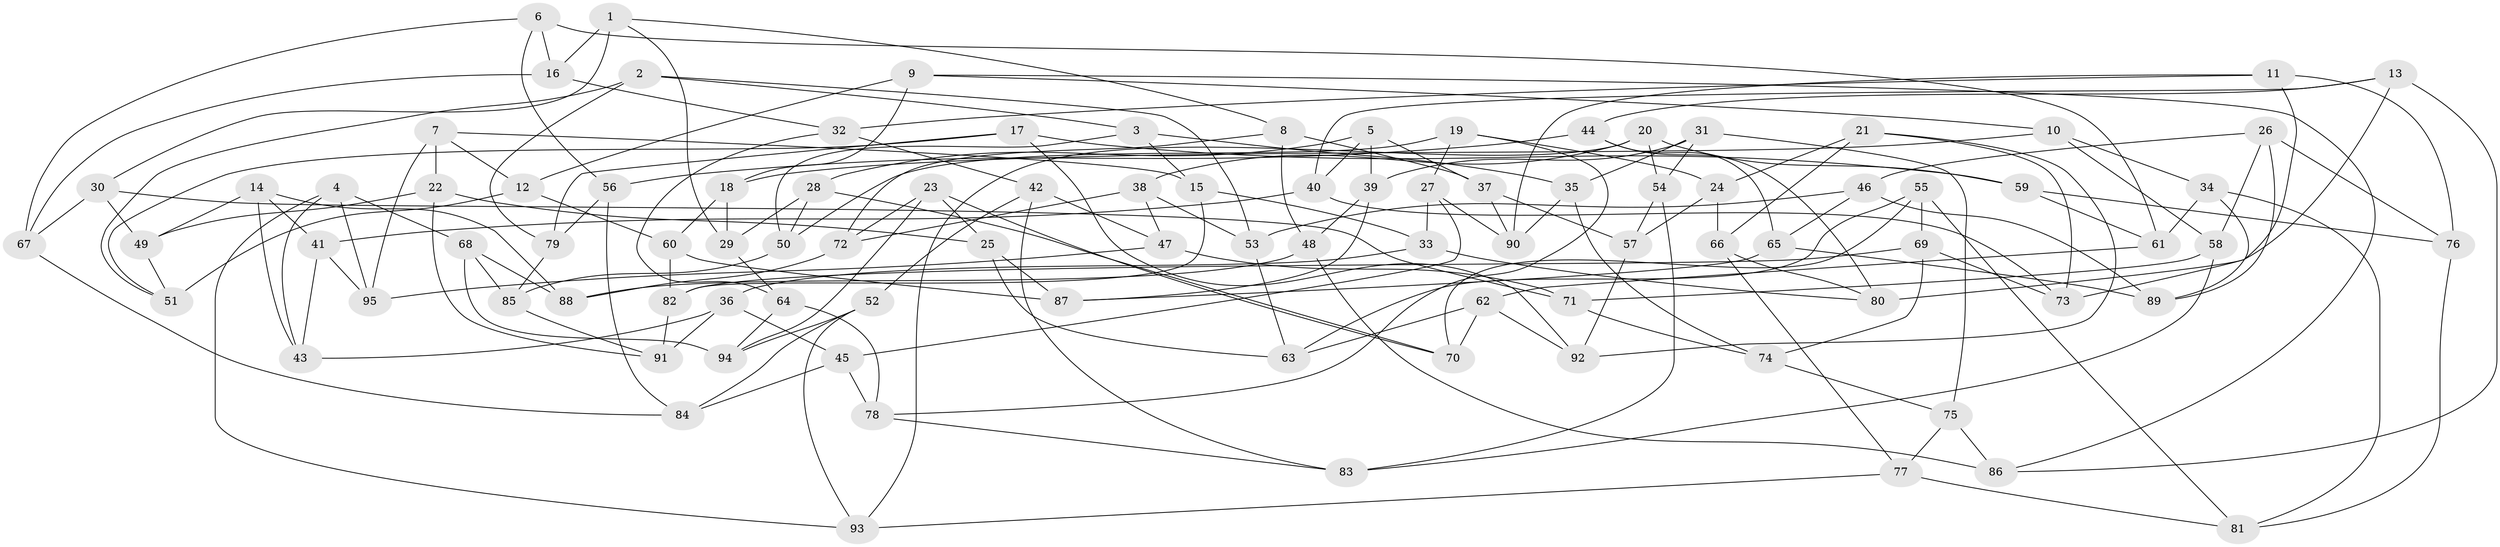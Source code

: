 // coarse degree distribution, {9: 0.06896551724137931, 6: 0.20689655172413793, 5: 0.1724137931034483, 7: 0.27586206896551724, 8: 0.1724137931034483, 4: 0.034482758620689655, 3: 0.034482758620689655, 10: 0.034482758620689655}
// Generated by graph-tools (version 1.1) at 2025/38/03/04/25 23:38:07]
// undirected, 95 vertices, 190 edges
graph export_dot {
  node [color=gray90,style=filled];
  1;
  2;
  3;
  4;
  5;
  6;
  7;
  8;
  9;
  10;
  11;
  12;
  13;
  14;
  15;
  16;
  17;
  18;
  19;
  20;
  21;
  22;
  23;
  24;
  25;
  26;
  27;
  28;
  29;
  30;
  31;
  32;
  33;
  34;
  35;
  36;
  37;
  38;
  39;
  40;
  41;
  42;
  43;
  44;
  45;
  46;
  47;
  48;
  49;
  50;
  51;
  52;
  53;
  54;
  55;
  56;
  57;
  58;
  59;
  60;
  61;
  62;
  63;
  64;
  65;
  66;
  67;
  68;
  69;
  70;
  71;
  72;
  73;
  74;
  75;
  76;
  77;
  78;
  79;
  80;
  81;
  82;
  83;
  84;
  85;
  86;
  87;
  88;
  89;
  90;
  91;
  92;
  93;
  94;
  95;
  1 -- 29;
  1 -- 16;
  1 -- 30;
  1 -- 8;
  2 -- 53;
  2 -- 79;
  2 -- 51;
  2 -- 3;
  3 -- 15;
  3 -- 50;
  3 -- 35;
  4 -- 43;
  4 -- 68;
  4 -- 93;
  4 -- 95;
  5 -- 39;
  5 -- 37;
  5 -- 28;
  5 -- 40;
  6 -- 56;
  6 -- 67;
  6 -- 16;
  6 -- 61;
  7 -- 95;
  7 -- 15;
  7 -- 22;
  7 -- 12;
  8 -- 37;
  8 -- 72;
  8 -- 48;
  9 -- 18;
  9 -- 12;
  9 -- 10;
  9 -- 86;
  10 -- 58;
  10 -- 34;
  10 -- 18;
  11 -- 76;
  11 -- 90;
  11 -- 32;
  11 -- 73;
  12 -- 60;
  12 -- 51;
  13 -- 40;
  13 -- 80;
  13 -- 44;
  13 -- 86;
  14 -- 43;
  14 -- 49;
  14 -- 88;
  14 -- 41;
  15 -- 33;
  15 -- 82;
  16 -- 32;
  16 -- 67;
  17 -- 59;
  17 -- 51;
  17 -- 79;
  17 -- 92;
  18 -- 29;
  18 -- 60;
  19 -- 24;
  19 -- 27;
  19 -- 78;
  19 -- 50;
  20 -- 93;
  20 -- 38;
  20 -- 59;
  20 -- 54;
  21 -- 66;
  21 -- 24;
  21 -- 73;
  21 -- 92;
  22 -- 91;
  22 -- 25;
  22 -- 49;
  23 -- 94;
  23 -- 72;
  23 -- 25;
  23 -- 70;
  24 -- 57;
  24 -- 66;
  25 -- 87;
  25 -- 63;
  26 -- 46;
  26 -- 76;
  26 -- 89;
  26 -- 58;
  27 -- 90;
  27 -- 33;
  27 -- 45;
  28 -- 70;
  28 -- 50;
  28 -- 29;
  29 -- 64;
  30 -- 49;
  30 -- 67;
  30 -- 71;
  31 -- 35;
  31 -- 75;
  31 -- 39;
  31 -- 54;
  32 -- 42;
  32 -- 64;
  33 -- 80;
  33 -- 36;
  34 -- 61;
  34 -- 81;
  34 -- 89;
  35 -- 74;
  35 -- 90;
  36 -- 45;
  36 -- 43;
  36 -- 91;
  37 -- 90;
  37 -- 57;
  38 -- 72;
  38 -- 53;
  38 -- 47;
  39 -- 87;
  39 -- 48;
  40 -- 41;
  40 -- 73;
  41 -- 95;
  41 -- 43;
  42 -- 47;
  42 -- 83;
  42 -- 52;
  44 -- 80;
  44 -- 65;
  44 -- 56;
  45 -- 78;
  45 -- 84;
  46 -- 53;
  46 -- 89;
  46 -- 65;
  47 -- 71;
  47 -- 95;
  48 -- 86;
  48 -- 88;
  49 -- 51;
  50 -- 85;
  52 -- 94;
  52 -- 84;
  52 -- 93;
  53 -- 63;
  54 -- 57;
  54 -- 83;
  55 -- 81;
  55 -- 63;
  55 -- 70;
  55 -- 69;
  56 -- 79;
  56 -- 84;
  57 -- 92;
  58 -- 83;
  58 -- 71;
  59 -- 76;
  59 -- 61;
  60 -- 82;
  60 -- 87;
  61 -- 62;
  62 -- 70;
  62 -- 92;
  62 -- 63;
  64 -- 78;
  64 -- 94;
  65 -- 89;
  65 -- 87;
  66 -- 80;
  66 -- 77;
  67 -- 84;
  68 -- 85;
  68 -- 94;
  68 -- 88;
  69 -- 73;
  69 -- 82;
  69 -- 74;
  71 -- 74;
  72 -- 88;
  74 -- 75;
  75 -- 77;
  75 -- 86;
  76 -- 81;
  77 -- 93;
  77 -- 81;
  78 -- 83;
  79 -- 85;
  82 -- 91;
  85 -- 91;
}
